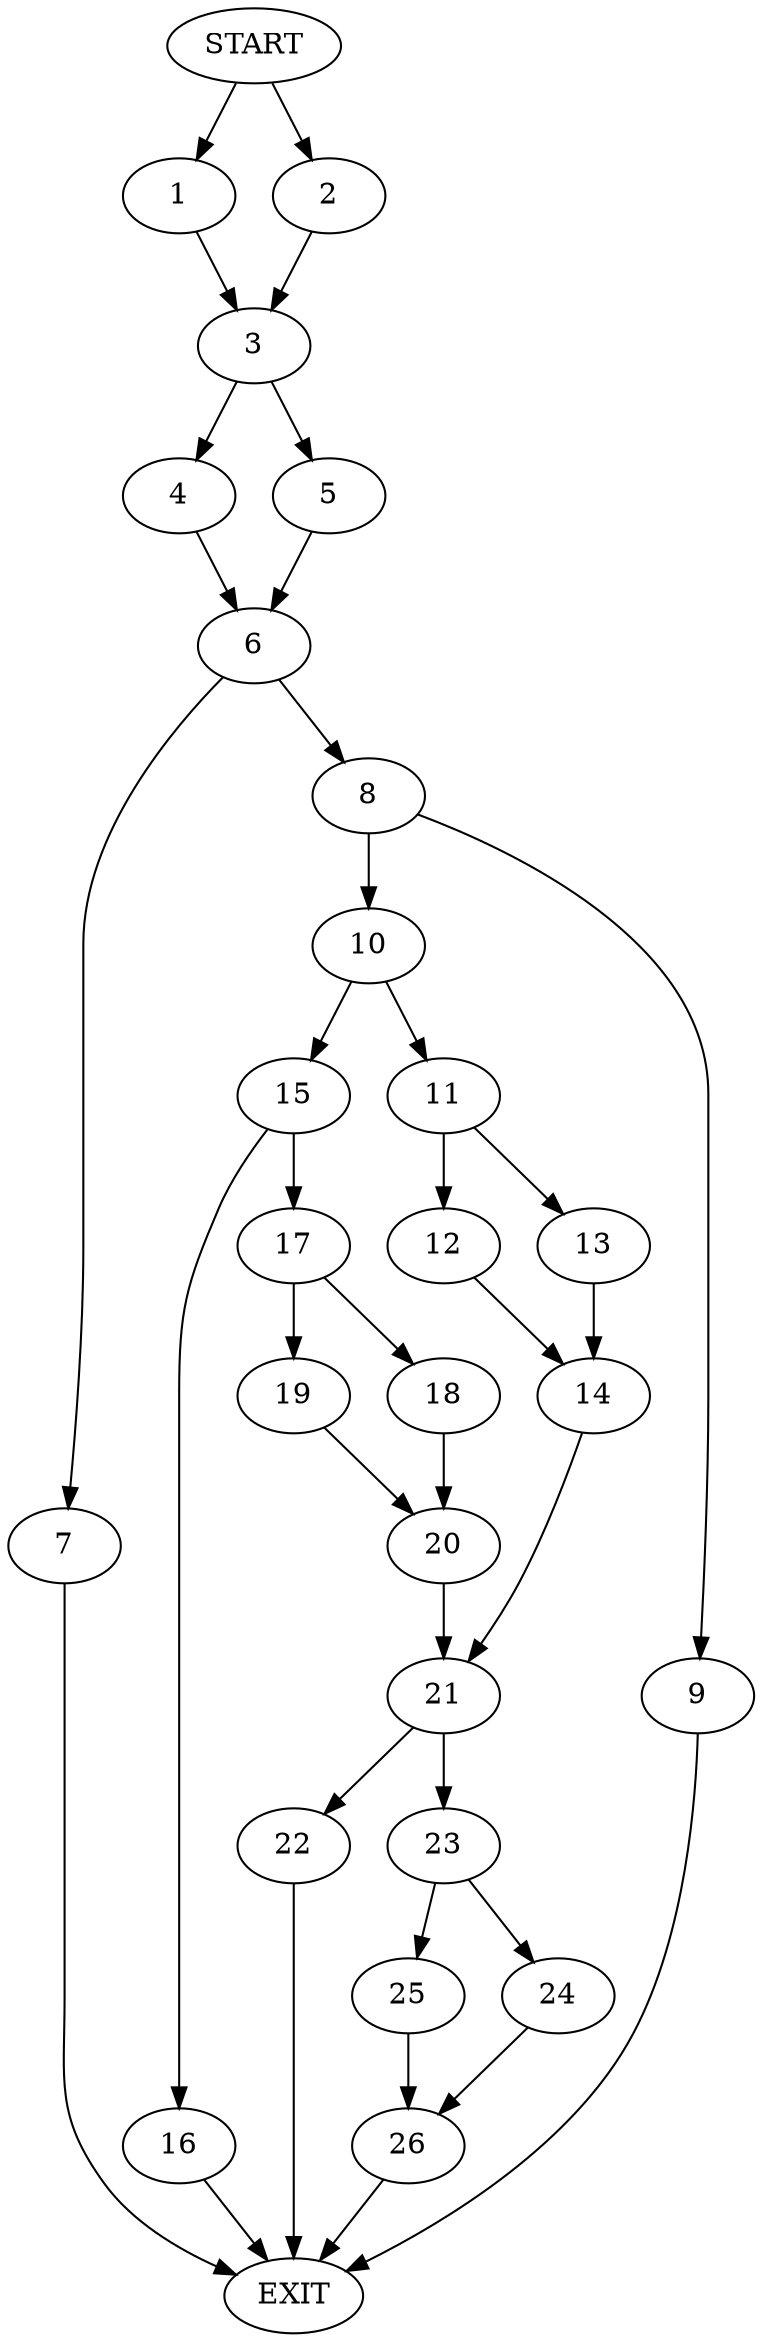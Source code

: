 digraph { 
0 [label="START"];
1;
2;
3;
4;
5;
6;
7;
8;
9;
10;
11;
12;
13;
14;
15;
16;
17;
18;
19;
20;
21;
22;
23;
24;
25;
26;
27[label="EXIT"];
0 -> 1;
0 -> 2;
1 -> 3;
2 -> 3;
3 -> 4;
3 -> 5;
4 -> 6;
5 -> 6;
6 -> 7;
6 -> 8;
7 -> 27;
8 -> 9;
8 -> 10;
9 -> 27;
10 -> 11;
10 -> 15;
11 -> 12;
11 -> 13;
12 -> 14;
13 -> 14;
14 -> 21;
15 -> 16;
15 -> 17;
16 -> 27;
17 -> 18;
17 -> 19;
18 -> 20;
19 -> 20;
20 -> 21;
21 -> 22;
21 -> 23;
22 -> 27;
23 -> 24;
23 -> 25;
24 -> 26;
25 -> 26;
26 -> 27;
}